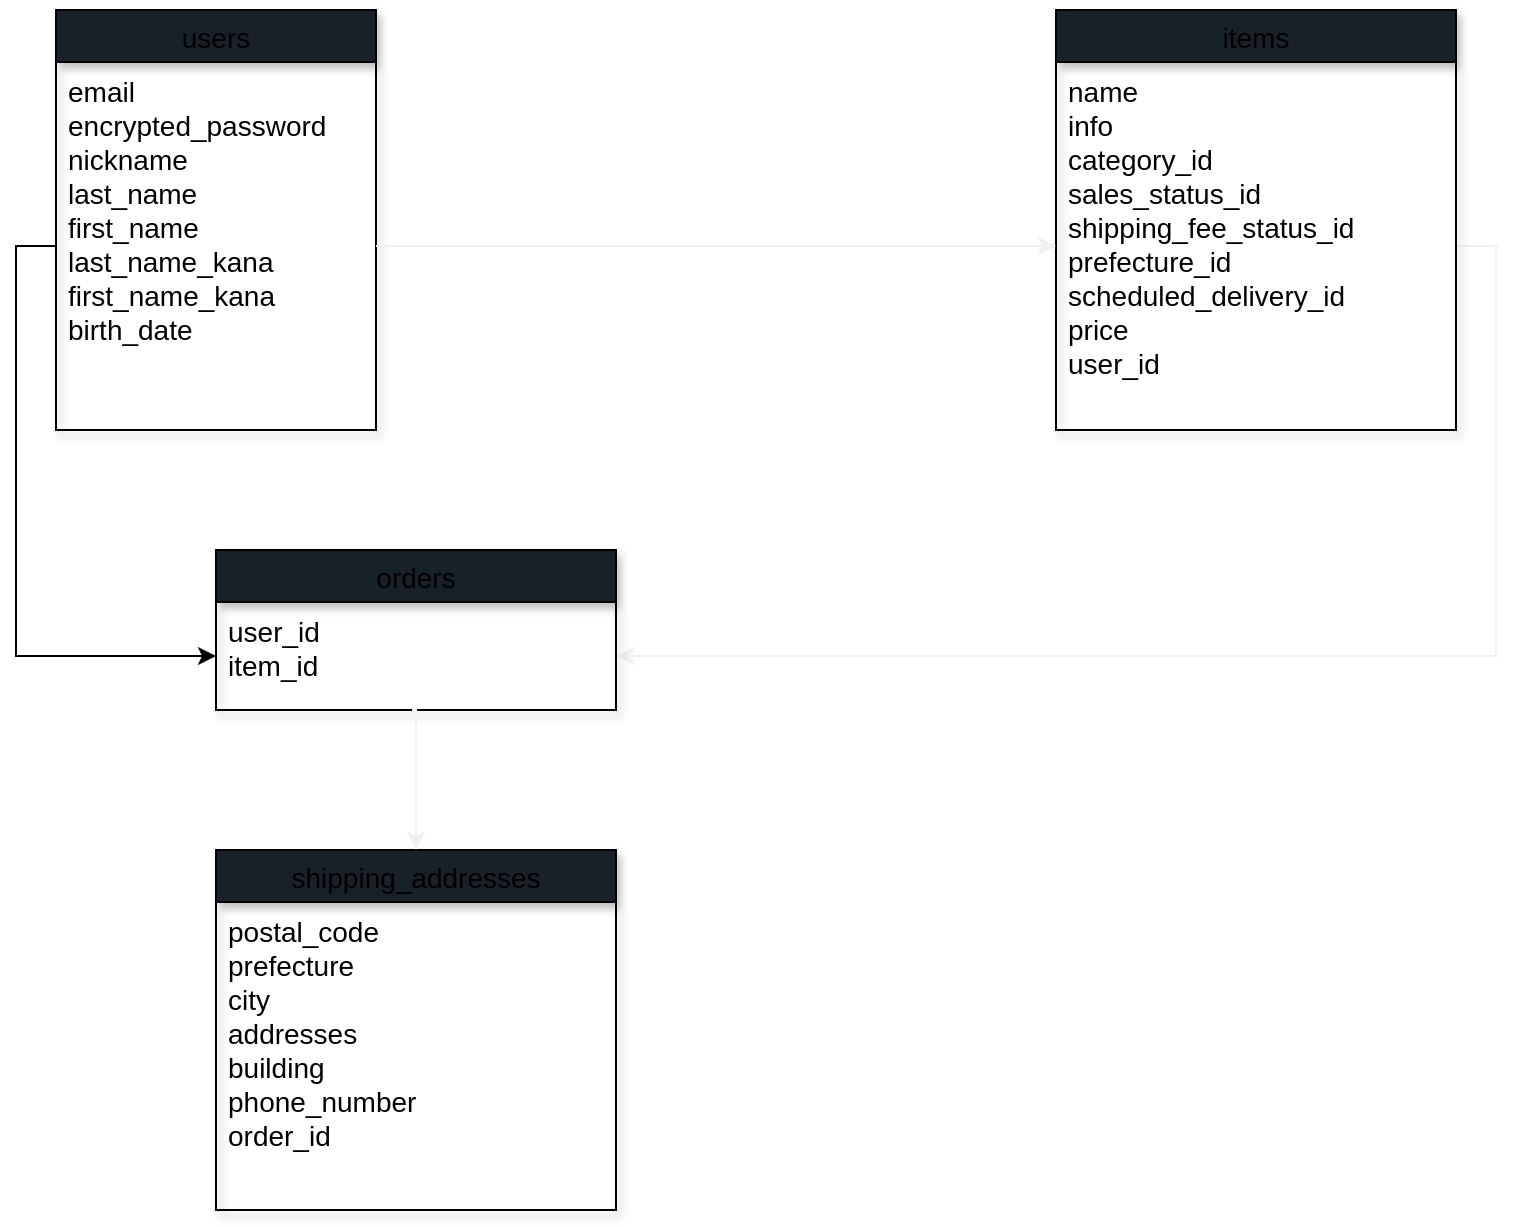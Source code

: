 <mxfile version="13.6.5">
    <diagram id="rHYUSSCg7n0p2Dwf9vDB" name="ページ1">
        <mxGraphModel dx="805" dy="608" grid="1" gridSize="10" guides="1" tooltips="1" connect="1" arrows="1" fold="1" page="1" pageScale="1" pageWidth="827" pageHeight="1169" math="0" shadow="0">
            <root>
                <mxCell id="0"/>
                <mxCell id="1" parent="0"/>
                <mxCell id="142" value="users" style="swimlane;fontStyle=0;childLayout=stackLayout;horizontal=1;startSize=26;horizontalStack=0;resizeParent=1;resizeParentMax=0;resizeLast=0;collapsible=1;marginBottom=0;align=center;fontSize=14;shadow=1;fillColor=#18202A;" vertex="1" parent="1">
                    <mxGeometry x="80" y="130" width="160" height="210" as="geometry"/>
                </mxCell>
                <mxCell id="143" value="email&#10;encrypted_password&#10;nickname&#10;last_name&#10;first_name&#10;last_name_kana&#10;first_name_kana&#10;birth_date" style="text;strokeColor=none;fillColor=none;spacingLeft=4;spacingRight=4;overflow=hidden;rotatable=0;points=[[0,0.5],[1,0.5]];portConstraint=eastwest;fontSize=14;align=left;verticalAlign=top;" vertex="1" parent="142">
                    <mxGeometry y="26" width="160" height="184" as="geometry"/>
                </mxCell>
                <mxCell id="150" style="edgeStyle=orthogonalEdgeStyle;rounded=0;orthogonalLoop=1;jettySize=auto;html=1;exitX=0;exitY=0.5;exitDx=0;exitDy=0;startSize=30;fontSize=14;entryX=0;entryY=0.5;entryDx=0;entryDy=0;" edge="1" parent="1" source="143" target="155">
                    <mxGeometry relative="1" as="geometry">
                        <mxPoint x="330" y="248" as="targetPoint"/>
                    </mxGeometry>
                </mxCell>
                <mxCell id="158" style="edgeStyle=orthogonalEdgeStyle;rounded=0;orthogonalLoop=1;jettySize=auto;html=1;exitX=1;exitY=0.5;exitDx=0;exitDy=0;entryX=1;entryY=0.5;entryDx=0;entryDy=0;startArrow=none;startFill=0;strokeColor=#f0f0f0;fontSize=14;" edge="1" parent="1" source="147" target="155">
                    <mxGeometry relative="1" as="geometry"/>
                </mxCell>
                <mxCell id="146" value="items" style="swimlane;fontStyle=0;childLayout=stackLayout;horizontal=1;startSize=26;horizontalStack=0;resizeParent=1;resizeParentMax=0;resizeLast=0;collapsible=1;marginBottom=0;align=center;fontSize=14;shadow=1;fillColor=#18202A;" vertex="1" parent="1">
                    <mxGeometry x="580" y="130" width="200" height="210" as="geometry"/>
                </mxCell>
                <mxCell id="147" value="name&#10;info&#10;category_id&#10;sales_status_id&#10;shipping_fee_status_id&#10;prefecture_id&#10;scheduled_delivery_id&#10;price&#10;user_id&#10;" style="text;strokeColor=none;fillColor=none;spacingLeft=4;spacingRight=4;overflow=hidden;rotatable=0;points=[[0,0.5],[1,0.5]];portConstraint=eastwest;fontSize=14;align=left;verticalAlign=top;" vertex="1" parent="146">
                    <mxGeometry y="26" width="200" height="184" as="geometry"/>
                </mxCell>
                <mxCell id="161" style="edgeStyle=orthogonalEdgeStyle;rounded=0;orthogonalLoop=1;jettySize=auto;html=1;exitX=1;exitY=0.5;exitDx=0;exitDy=0;startArrow=none;startFill=0;strokeColor=#f0f0f0;fontSize=14;" edge="1" parent="1" source="143" target="147">
                    <mxGeometry relative="1" as="geometry"/>
                </mxCell>
                <mxCell id="154" value="orders" style="swimlane;fontStyle=0;childLayout=stackLayout;horizontal=1;startSize=26;horizontalStack=0;resizeParent=1;resizeParentMax=0;resizeLast=0;collapsible=1;marginBottom=0;align=center;fontSize=14;shadow=1;fillColor=#18202A;" vertex="1" parent="1">
                    <mxGeometry x="160" y="400" width="200" height="80" as="geometry"/>
                </mxCell>
                <mxCell id="155" value="user_id&#10;item_id" style="text;strokeColor=none;fillColor=none;spacingLeft=4;spacingRight=4;overflow=hidden;rotatable=0;points=[[0,0.5],[1,0.5]];portConstraint=eastwest;fontSize=14;align=left;verticalAlign=top;" vertex="1" parent="154">
                    <mxGeometry y="26" width="200" height="54" as="geometry"/>
                </mxCell>
                <mxCell id="148" value="shipping_addresses" style="swimlane;fontStyle=0;childLayout=stackLayout;horizontal=1;startSize=26;horizontalStack=0;resizeParent=1;resizeParentMax=0;resizeLast=0;collapsible=1;marginBottom=0;align=center;fontSize=14;shadow=1;fillColor=#18202A;" vertex="1" parent="1">
                    <mxGeometry x="160" y="550" width="200" height="180" as="geometry"/>
                </mxCell>
                <mxCell id="149" value="postal_code&#10;prefecture&#10;city&#10;addresses&#10;building&#10;phone_number&#10;order_id" style="text;strokeColor=none;fillColor=none;spacingLeft=4;spacingRight=4;overflow=hidden;rotatable=0;points=[[0,0.5],[1,0.5]];portConstraint=eastwest;fontSize=14;align=left;verticalAlign=top;" vertex="1" parent="148">
                    <mxGeometry y="26" width="200" height="154" as="geometry"/>
                </mxCell>
                <mxCell id="163" style="edgeStyle=orthogonalEdgeStyle;rounded=0;orthogonalLoop=1;jettySize=auto;html=1;entryX=0.5;entryY=0;entryDx=0;entryDy=0;startArrow=none;startFill=0;strokeColor=#f0f0f0;fontSize=14;exitX=0.49;exitY=1;exitDx=0;exitDy=0;exitPerimeter=0;" edge="1" parent="1" source="155" target="148">
                    <mxGeometry relative="1" as="geometry">
                        <Array as="points">
                            <mxPoint x="260" y="480"/>
                        </Array>
                    </mxGeometry>
                </mxCell>
            </root>
        </mxGraphModel>
    </diagram>
</mxfile>
